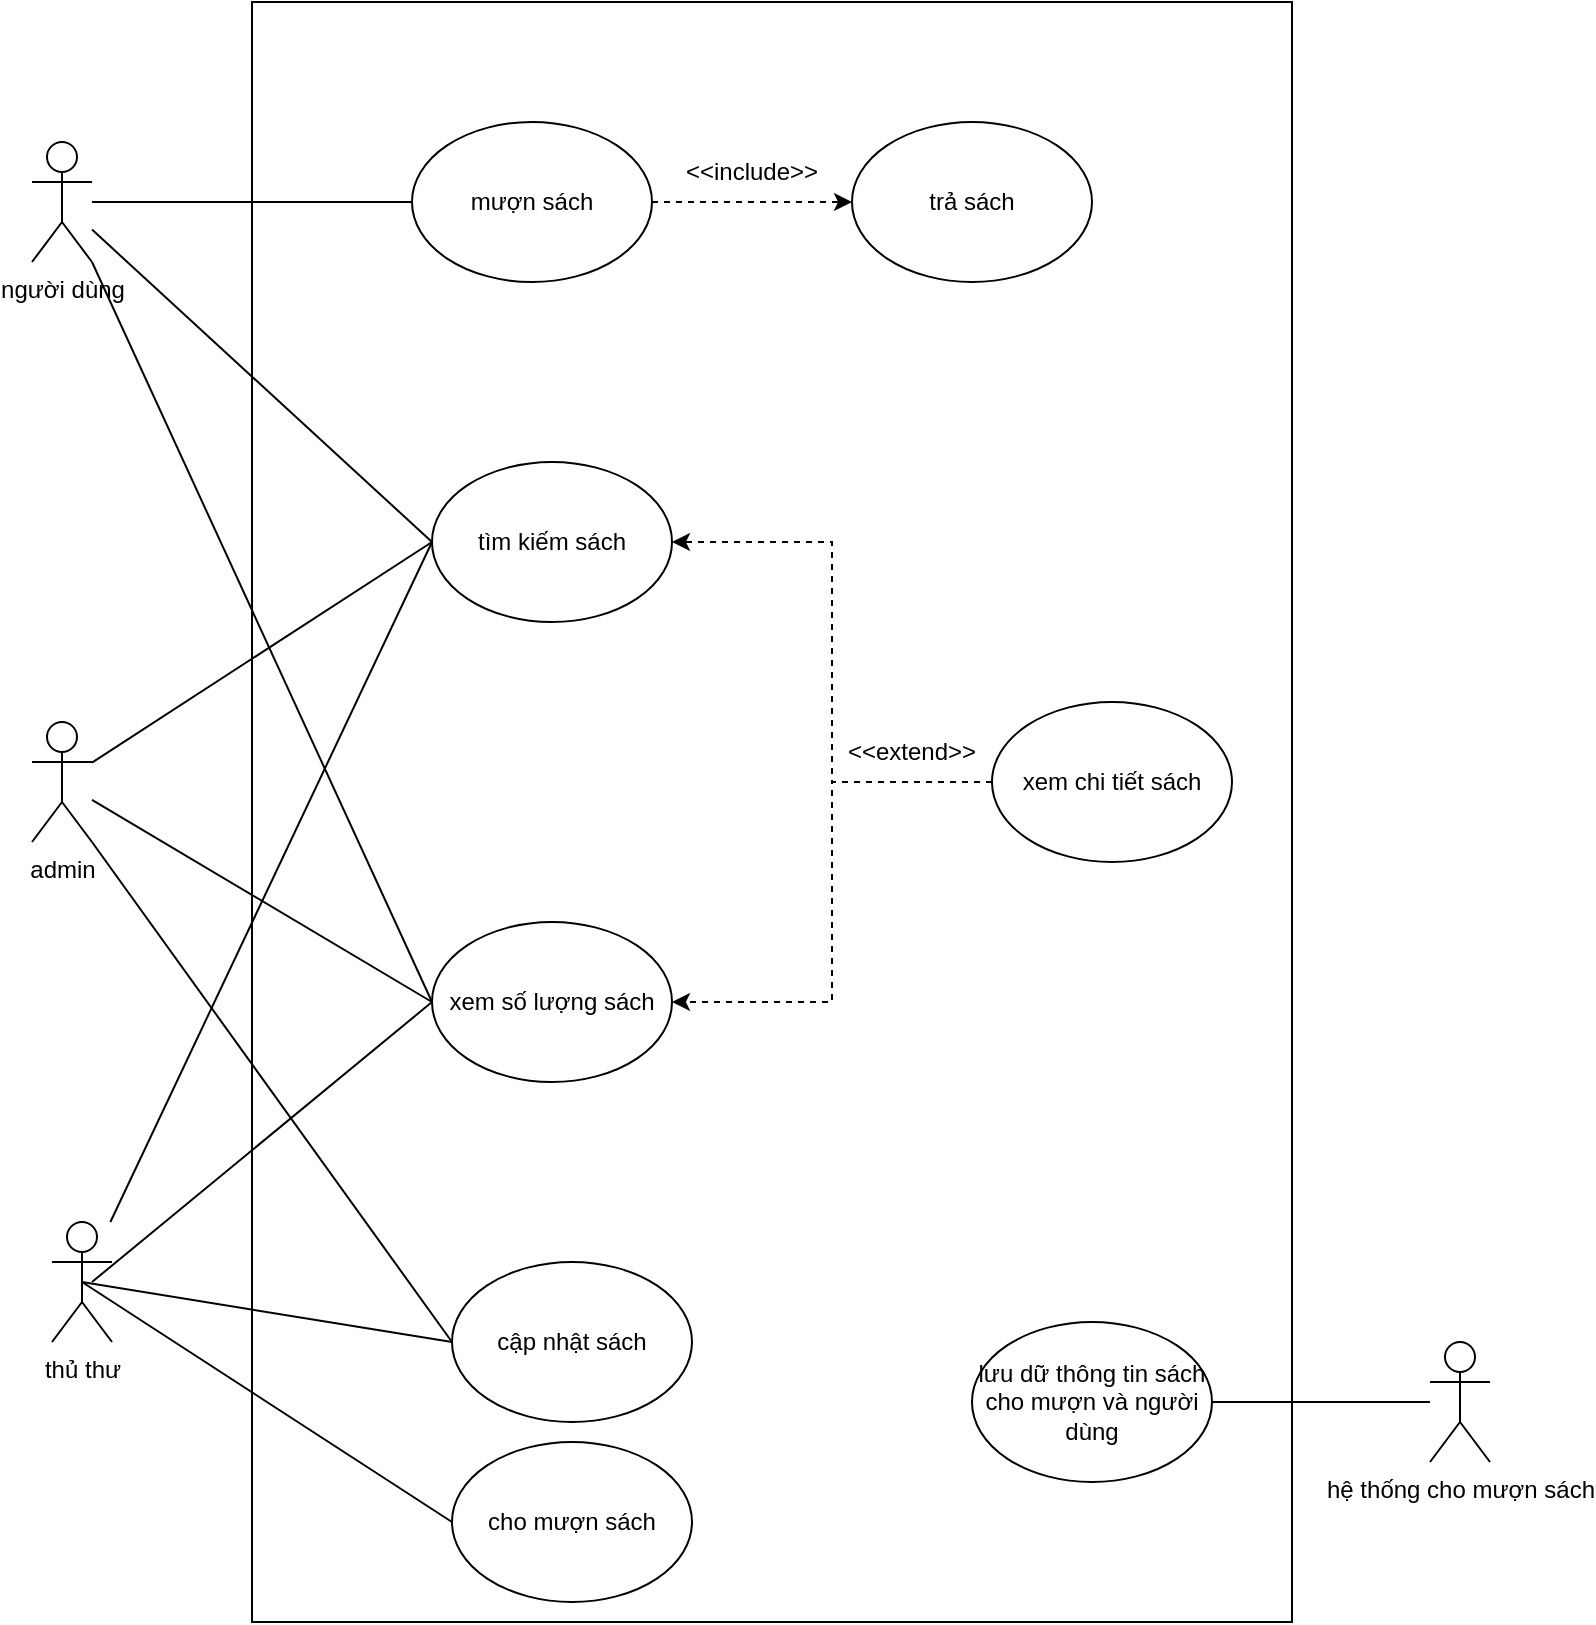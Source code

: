 <mxfile version="28.2.8">
  <diagram name="Page-1" id="D6m1GQas2YtbzAM70TUq">
    <mxGraphModel dx="706" dy="600" grid="1" gridSize="10" guides="1" tooltips="1" connect="1" arrows="1" fold="1" page="1" pageScale="1" pageWidth="850" pageHeight="1100" math="0" shadow="0">
      <root>
        <mxCell id="0" />
        <mxCell id="1" parent="0" />
        <mxCell id="dnBbh4aa4CofNUGVzXi1-1" value="&lt;div&gt;&lt;br&gt;&lt;/div&gt;&lt;div&gt;&lt;br&gt;&lt;/div&gt;" style="rounded=0;whiteSpace=wrap;html=1;" parent="1" vertex="1">
          <mxGeometry x="160" y="80" width="520" height="810" as="geometry" />
        </mxCell>
        <mxCell id="dnBbh4aa4CofNUGVzXi1-2" value="người dùng" style="shape=umlActor;verticalLabelPosition=bottom;verticalAlign=top;html=1;outlineConnect=0;" parent="1" vertex="1">
          <mxGeometry x="50" y="150" width="30" height="60" as="geometry" />
        </mxCell>
        <mxCell id="dnBbh4aa4CofNUGVzXi1-3" value="thủ thư" style="shape=umlActor;verticalLabelPosition=bottom;verticalAlign=top;html=1;outlineConnect=0;" parent="1" vertex="1">
          <mxGeometry x="60" y="690" width="30" height="60" as="geometry" />
        </mxCell>
        <mxCell id="dnBbh4aa4CofNUGVzXi1-4" value="admin" style="shape=umlActor;verticalLabelPosition=bottom;verticalAlign=top;html=1;outlineConnect=0;" parent="1" vertex="1">
          <mxGeometry x="50" y="440" width="30" height="60" as="geometry" />
        </mxCell>
        <mxCell id="dnBbh4aa4CofNUGVzXi1-5" value="hệ thống cho&lt;span style=&quot;background-color: transparent; color: light-dark(rgb(0, 0, 0), rgb(255, 255, 255));&quot;&gt;&amp;nbsp;mượn sách&lt;/span&gt;" style="shape=umlActor;verticalLabelPosition=bottom;verticalAlign=top;html=1;outlineConnect=0;" parent="1" vertex="1">
          <mxGeometry x="749" y="750" width="30" height="60" as="geometry" />
        </mxCell>
        <mxCell id="dnBbh4aa4CofNUGVzXi1-30" style="edgeStyle=orthogonalEdgeStyle;rounded=0;orthogonalLoop=1;jettySize=auto;html=1;dashed=1;" parent="1" source="dnBbh4aa4CofNUGVzXi1-6" target="dnBbh4aa4CofNUGVzXi1-8" edge="1">
          <mxGeometry relative="1" as="geometry" />
        </mxCell>
        <mxCell id="dnBbh4aa4CofNUGVzXi1-6" value="mượn sách" style="ellipse;whiteSpace=wrap;html=1;" parent="1" vertex="1">
          <mxGeometry x="240" y="140" width="120" height="80" as="geometry" />
        </mxCell>
        <mxCell id="dnBbh4aa4CofNUGVzXi1-8" value="trả sách" style="ellipse;whiteSpace=wrap;html=1;" parent="1" vertex="1">
          <mxGeometry x="460" y="140" width="120" height="80" as="geometry" />
        </mxCell>
        <mxCell id="dnBbh4aa4CofNUGVzXi1-9" value="tìm kiếm sách" style="ellipse;whiteSpace=wrap;html=1;" parent="1" vertex="1">
          <mxGeometry x="250" y="310" width="120" height="80" as="geometry" />
        </mxCell>
        <mxCell id="dnBbh4aa4CofNUGVzXi1-10" value="cập nhật sách" style="ellipse;whiteSpace=wrap;html=1;" parent="1" vertex="1">
          <mxGeometry x="260" y="710" width="120" height="80" as="geometry" />
        </mxCell>
        <mxCell id="dnBbh4aa4CofNUGVzXi1-11" value="xem số lượng sách" style="ellipse;whiteSpace=wrap;html=1;" parent="1" vertex="1">
          <mxGeometry x="250" y="540" width="120" height="80" as="geometry" />
        </mxCell>
        <mxCell id="dnBbh4aa4CofNUGVzXi1-32" style="edgeStyle=orthogonalEdgeStyle;rounded=0;orthogonalLoop=1;jettySize=auto;html=1;dashed=1;entryX=1;entryY=0.5;entryDx=0;entryDy=0;" parent="1" source="dnBbh4aa4CofNUGVzXi1-12" target="dnBbh4aa4CofNUGVzXi1-9" edge="1">
          <mxGeometry relative="1" as="geometry" />
        </mxCell>
        <mxCell id="dnBbh4aa4CofNUGVzXi1-33" style="edgeStyle=orthogonalEdgeStyle;rounded=0;orthogonalLoop=1;jettySize=auto;html=1;entryX=1;entryY=0.5;entryDx=0;entryDy=0;dashed=1;" parent="1" source="dnBbh4aa4CofNUGVzXi1-12" target="dnBbh4aa4CofNUGVzXi1-11" edge="1">
          <mxGeometry relative="1" as="geometry" />
        </mxCell>
        <mxCell id="dnBbh4aa4CofNUGVzXi1-12" value="xem chi tiết sách" style="ellipse;whiteSpace=wrap;html=1;" parent="1" vertex="1">
          <mxGeometry x="530" y="430" width="120" height="80" as="geometry" />
        </mxCell>
        <mxCell id="dnBbh4aa4CofNUGVzXi1-13" value="lưu dữ thông tin sách cho mượn và người dùng" style="ellipse;whiteSpace=wrap;html=1;" parent="1" vertex="1">
          <mxGeometry x="520" y="740" width="120" height="80" as="geometry" />
        </mxCell>
        <mxCell id="dnBbh4aa4CofNUGVzXi1-16" value="" style="endArrow=none;html=1;rounded=0;exitX=1;exitY=0.5;exitDx=0;exitDy=0;" parent="1" source="dnBbh4aa4CofNUGVzXi1-13" target="dnBbh4aa4CofNUGVzXi1-5" edge="1">
          <mxGeometry width="50" height="50" relative="1" as="geometry">
            <mxPoint x="660" y="670" as="sourcePoint" />
            <mxPoint x="710" y="620" as="targetPoint" />
          </mxGeometry>
        </mxCell>
        <mxCell id="dnBbh4aa4CofNUGVzXi1-17" value="" style="endArrow=none;html=1;rounded=0;entryX=0;entryY=0.5;entryDx=0;entryDy=0;" parent="1" source="dnBbh4aa4CofNUGVzXi1-2" target="dnBbh4aa4CofNUGVzXi1-6" edge="1">
          <mxGeometry width="50" height="50" relative="1" as="geometry">
            <mxPoint x="450" y="430" as="sourcePoint" />
            <mxPoint x="500" y="380" as="targetPoint" />
          </mxGeometry>
        </mxCell>
        <mxCell id="dnBbh4aa4CofNUGVzXi1-18" value="" style="endArrow=none;html=1;rounded=0;exitX=0;exitY=0.5;exitDx=0;exitDy=0;" parent="1" source="dnBbh4aa4CofNUGVzXi1-9" target="dnBbh4aa4CofNUGVzXi1-2" edge="1">
          <mxGeometry width="50" height="50" relative="1" as="geometry">
            <mxPoint x="364" y="345" as="sourcePoint" />
            <mxPoint x="450" y="400" as="targetPoint" />
          </mxGeometry>
        </mxCell>
        <mxCell id="dnBbh4aa4CofNUGVzXi1-19" value="cho mượn sách" style="ellipse;whiteSpace=wrap;html=1;" parent="1" vertex="1">
          <mxGeometry x="260" y="800" width="120" height="80" as="geometry" />
        </mxCell>
        <mxCell id="dnBbh4aa4CofNUGVzXi1-20" value="" style="endArrow=none;html=1;rounded=0;exitX=0.5;exitY=0.5;exitDx=0;exitDy=0;exitPerimeter=0;entryX=0;entryY=0.5;entryDx=0;entryDy=0;" parent="1" source="dnBbh4aa4CofNUGVzXi1-3" target="dnBbh4aa4CofNUGVzXi1-19" edge="1">
          <mxGeometry width="50" height="50" relative="1" as="geometry">
            <mxPoint x="530" y="550" as="sourcePoint" />
            <mxPoint x="580" y="500" as="targetPoint" />
          </mxGeometry>
        </mxCell>
        <mxCell id="dnBbh4aa4CofNUGVzXi1-21" value="" style="endArrow=none;html=1;rounded=0;entryX=0;entryY=0.5;entryDx=0;entryDy=0;exitX=0.5;exitY=0.5;exitDx=0;exitDy=0;exitPerimeter=0;" parent="1" source="dnBbh4aa4CofNUGVzXi1-3" target="dnBbh4aa4CofNUGVzXi1-10" edge="1">
          <mxGeometry width="50" height="50" relative="1" as="geometry">
            <mxPoint x="75" y="780" as="sourcePoint" />
            <mxPoint x="710" y="620" as="targetPoint" />
          </mxGeometry>
        </mxCell>
        <mxCell id="dnBbh4aa4CofNUGVzXi1-25" value="" style="endArrow=none;html=1;rounded=0;exitX=1;exitY=1;exitDx=0;exitDy=0;exitPerimeter=0;entryX=0;entryY=0.5;entryDx=0;entryDy=0;" parent="1" source="dnBbh4aa4CofNUGVzXi1-2" target="dnBbh4aa4CofNUGVzXi1-11" edge="1">
          <mxGeometry width="50" height="50" relative="1" as="geometry">
            <mxPoint x="110" y="290" as="sourcePoint" />
            <mxPoint x="300" y="400" as="targetPoint" />
          </mxGeometry>
        </mxCell>
        <mxCell id="dnBbh4aa4CofNUGVzXi1-26" value="" style="endArrow=none;html=1;rounded=0;entryX=0;entryY=0.5;entryDx=0;entryDy=0;" parent="1" source="dnBbh4aa4CofNUGVzXi1-3" target="dnBbh4aa4CofNUGVzXi1-9" edge="1">
          <mxGeometry width="50" height="50" relative="1" as="geometry">
            <mxPoint x="660" y="670" as="sourcePoint" />
            <mxPoint x="710" y="620" as="targetPoint" />
          </mxGeometry>
        </mxCell>
        <mxCell id="dnBbh4aa4CofNUGVzXi1-27" value="" style="endArrow=none;html=1;rounded=0;exitX=0;exitY=0.5;exitDx=0;exitDy=0;" parent="1" source="dnBbh4aa4CofNUGVzXi1-11" edge="1">
          <mxGeometry width="50" height="50" relative="1" as="geometry">
            <mxPoint x="660" y="670" as="sourcePoint" />
            <mxPoint x="80" y="720" as="targetPoint" />
          </mxGeometry>
        </mxCell>
        <mxCell id="dnBbh4aa4CofNUGVzXi1-31" value="&amp;lt;&amp;lt;include&amp;gt;&amp;gt;" style="text;html=1;whiteSpace=wrap;strokeColor=none;fillColor=none;align=center;verticalAlign=middle;rounded=0;" parent="1" vertex="1">
          <mxGeometry x="380" y="150" width="60" height="30" as="geometry" />
        </mxCell>
        <mxCell id="dnBbh4aa4CofNUGVzXi1-34" value="&amp;lt;&amp;lt;extend&amp;gt;&amp;gt;" style="text;html=1;whiteSpace=wrap;strokeColor=none;fillColor=none;align=center;verticalAlign=middle;rounded=0;" parent="1" vertex="1">
          <mxGeometry x="460" y="440" width="60" height="30" as="geometry" />
        </mxCell>
        <mxCell id="dnBbh4aa4CofNUGVzXi1-36" value="" style="endArrow=none;html=1;rounded=0;entryX=0;entryY=0.5;entryDx=0;entryDy=0;" parent="1" source="dnBbh4aa4CofNUGVzXi1-4" target="dnBbh4aa4CofNUGVzXi1-9" edge="1">
          <mxGeometry width="50" height="50" relative="1" as="geometry">
            <mxPoint x="570" y="540" as="sourcePoint" />
            <mxPoint x="620" y="490" as="targetPoint" />
          </mxGeometry>
        </mxCell>
        <mxCell id="dnBbh4aa4CofNUGVzXi1-37" value="" style="endArrow=none;html=1;rounded=0;" parent="1" source="dnBbh4aa4CofNUGVzXi1-4" edge="1">
          <mxGeometry width="50" height="50" relative="1" as="geometry">
            <mxPoint x="80" y="580" as="sourcePoint" />
            <mxPoint x="250" y="580" as="targetPoint" />
          </mxGeometry>
        </mxCell>
        <mxCell id="dnBbh4aa4CofNUGVzXi1-38" value="" style="endArrow=none;html=1;rounded=0;entryX=0;entryY=0.5;entryDx=0;entryDy=0;exitX=1;exitY=1;exitDx=0;exitDy=0;exitPerimeter=0;" parent="1" source="dnBbh4aa4CofNUGVzXi1-4" target="dnBbh4aa4CofNUGVzXi1-10" edge="1">
          <mxGeometry width="50" height="50" relative="1" as="geometry">
            <mxPoint x="80" y="490" as="sourcePoint" />
            <mxPoint x="90" y="540" as="targetPoint" />
          </mxGeometry>
        </mxCell>
      </root>
    </mxGraphModel>
  </diagram>
</mxfile>
